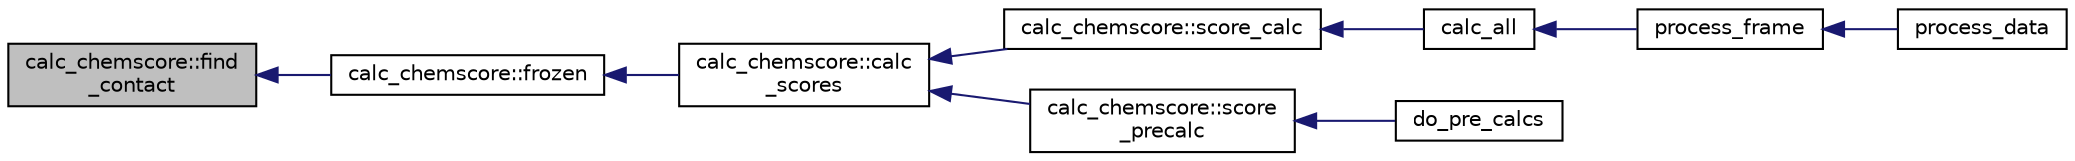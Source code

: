 digraph "calc_chemscore::find_contact"
{
  edge [fontname="Helvetica",fontsize="10",labelfontname="Helvetica",labelfontsize="10"];
  node [fontname="Helvetica",fontsize="10",shape=record];
  rankdir="LR";
  Node1 [label="calc_chemscore::find\l_contact",height=0.2,width=0.4,color="black", fillcolor="grey75", style="filled" fontcolor="black"];
  Node1 -> Node2 [dir="back",color="midnightblue",fontsize="10",style="solid",fontname="Helvetica"];
  Node2 [label="calc_chemscore::frozen",height=0.2,width=0.4,color="black", fillcolor="white", style="filled",URL="$classcalc__chemscore.html#a69331a1a41dd3b2dd7c69f272d87ebc5"];
  Node2 -> Node3 [dir="back",color="midnightblue",fontsize="10",style="solid",fontname="Helvetica"];
  Node3 [label="calc_chemscore::calc\l_scores",height=0.2,width=0.4,color="black", fillcolor="white", style="filled",URL="$classcalc__chemscore.html#ac685deaa80ea9769e36c6b9ac8c8462d"];
  Node3 -> Node4 [dir="back",color="midnightblue",fontsize="10",style="solid",fontname="Helvetica"];
  Node4 [label="calc_chemscore::score_calc",height=0.2,width=0.4,color="black", fillcolor="white", style="filled",URL="$classcalc__chemscore.html#a678c1ccc18920a66c00a8fe528997561"];
  Node4 -> Node5 [dir="back",color="midnightblue",fontsize="10",style="solid",fontname="Helvetica"];
  Node5 [label="calc_all",height=0.2,width=0.4,color="black", fillcolor="white", style="filled",URL="$qcalc_8f90.html#a5befd1d444d41d7d1e4bf8b297c17ee2"];
  Node5 -> Node6 [dir="back",color="midnightblue",fontsize="10",style="solid",fontname="Helvetica"];
  Node6 [label="process_frame",height=0.2,width=0.4,color="black", fillcolor="white", style="filled",URL="$qcalc_8f90.html#a93dcacb957411ed0d0471fe8a31c60d6"];
  Node6 -> Node7 [dir="back",color="midnightblue",fontsize="10",style="solid",fontname="Helvetica"];
  Node7 [label="process_data",height=0.2,width=0.4,color="black", fillcolor="white", style="filled",URL="$qcalc_8f90.html#a7d2d447954fb385bdca4f228de92b1eb"];
  Node3 -> Node8 [dir="back",color="midnightblue",fontsize="10",style="solid",fontname="Helvetica"];
  Node8 [label="calc_chemscore::score\l_precalc",height=0.2,width=0.4,color="black", fillcolor="white", style="filled",URL="$classcalc__chemscore.html#a1dbdeb7c4eb3b9068a041f3b08224417"];
  Node8 -> Node9 [dir="back",color="midnightblue",fontsize="10",style="solid",fontname="Helvetica"];
  Node9 [label="do_pre_calcs",height=0.2,width=0.4,color="black", fillcolor="white", style="filled",URL="$qcalc_8f90.html#a6de35d783d8e2c1ffead6a9dbf61ebb6"];
}
